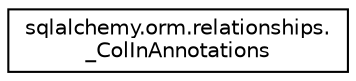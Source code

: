 digraph "Graphical Class Hierarchy"
{
 // LATEX_PDF_SIZE
  edge [fontname="Helvetica",fontsize="10",labelfontname="Helvetica",labelfontsize="10"];
  node [fontname="Helvetica",fontsize="10",shape=record];
  rankdir="LR";
  Node0 [label="sqlalchemy.orm.relationships.\l_ColInAnnotations",height=0.2,width=0.4,color="black", fillcolor="white", style="filled",URL="$classsqlalchemy_1_1orm_1_1relationships_1_1__ColInAnnotations.html",tooltip=" "];
}
